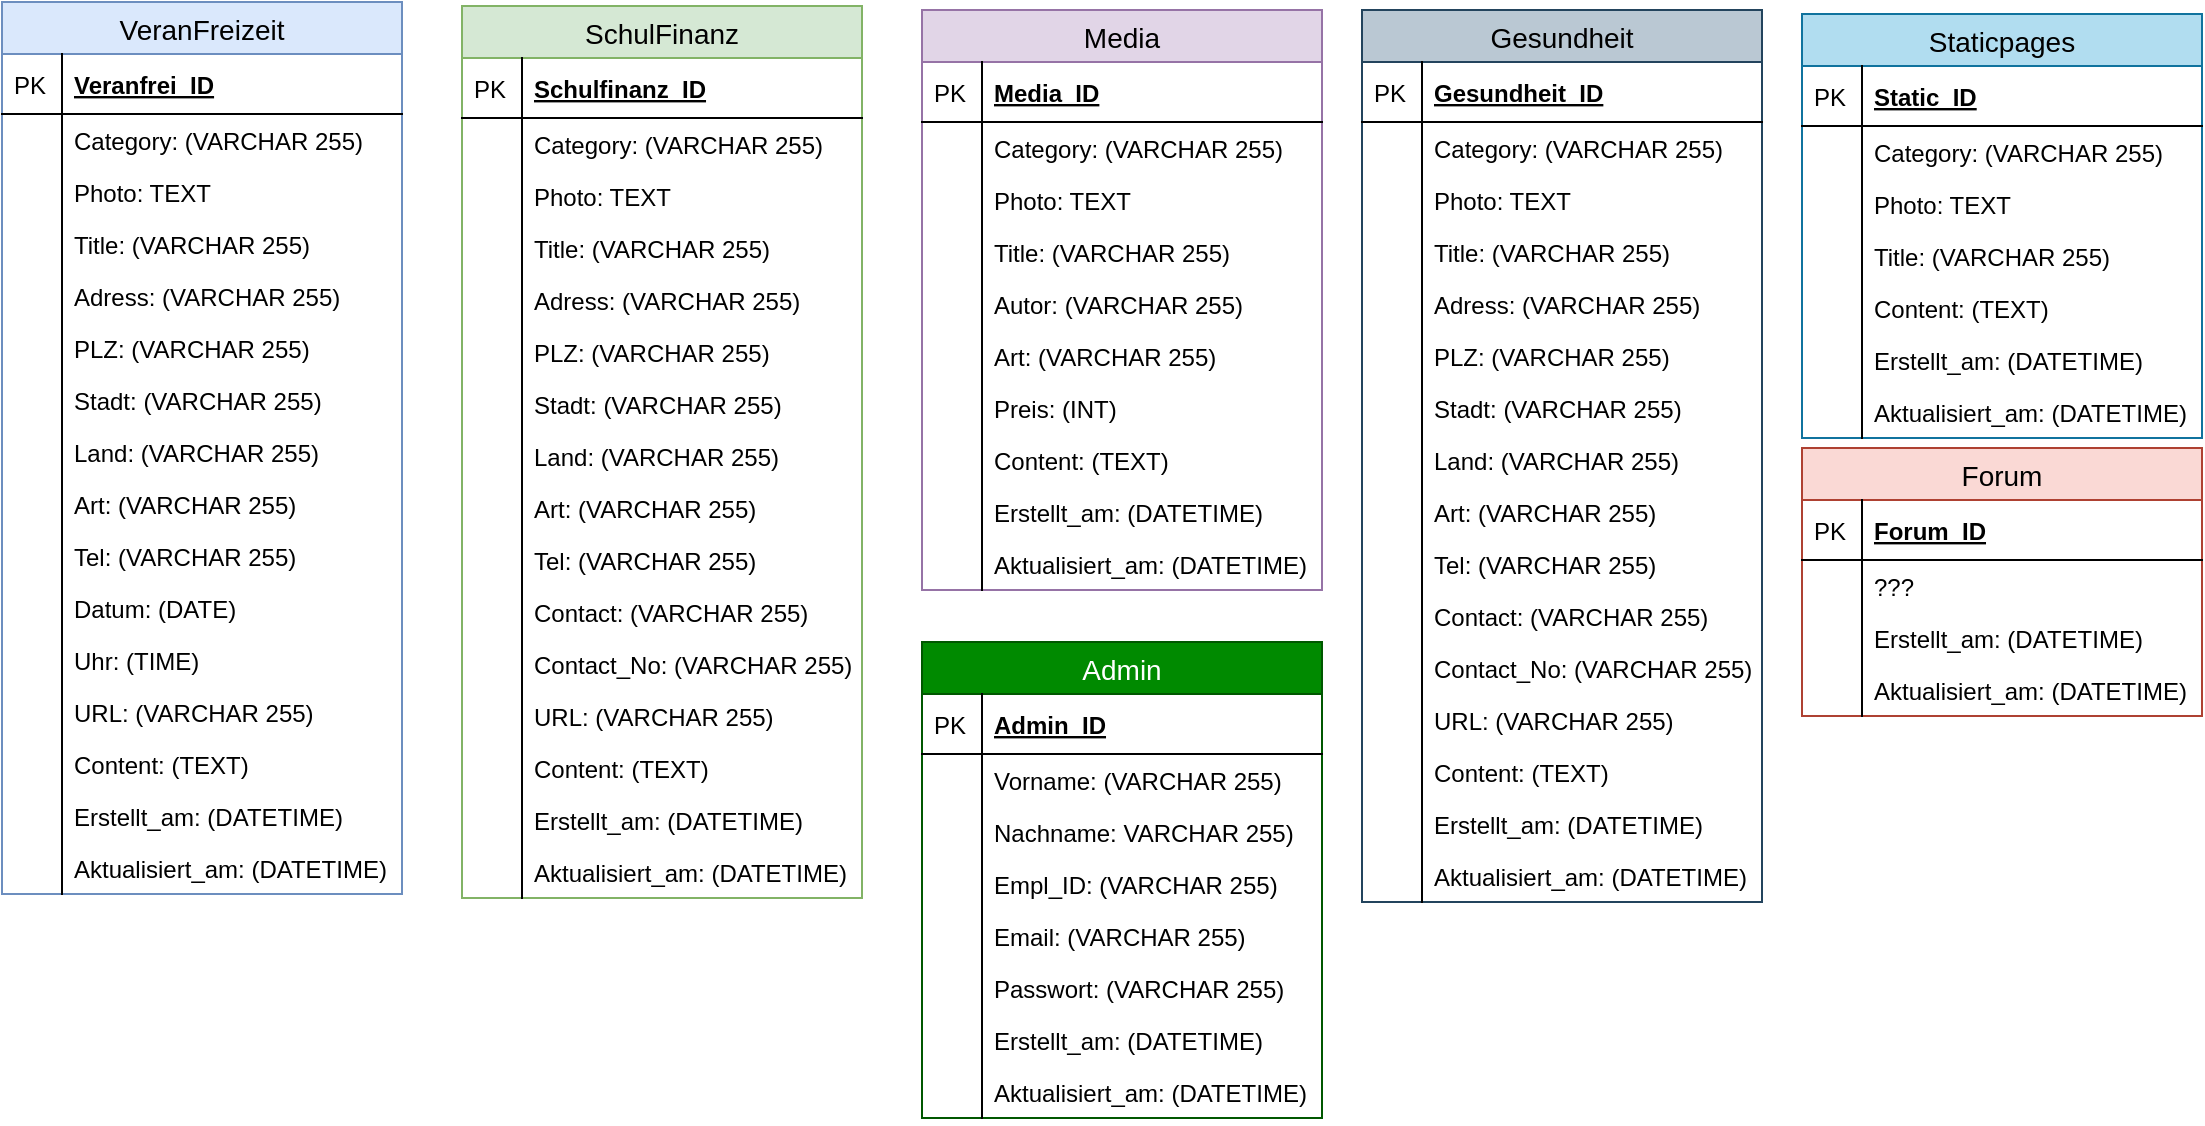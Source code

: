 <mxfile version="10.6.1" type="device"><diagram id="59j61GJcORNO8Inwiq8e" name="Page-1"><mxGraphModel dx="2246" dy="1882" grid="1" gridSize="10" guides="1" tooltips="1" connect="1" arrows="1" fold="1" page="1" pageScale="1" pageWidth="850" pageHeight="1100" math="0" shadow="0"><root><mxCell id="0"/><mxCell id="1" parent="0"/><mxCell id="KmTkvcjjxkZ05ARBBfU7-1" value="VeranFreizeit" style="swimlane;fontStyle=0;childLayout=stackLayout;horizontal=1;startSize=26;fillColor=#dae8fc;horizontalStack=0;resizeParent=1;resizeParentMax=0;resizeLast=0;collapsible=1;marginBottom=0;swimlaneFillColor=#ffffff;align=center;fontSize=14;strokeColor=#6c8ebf;" vertex="1" parent="1"><mxGeometry x="-440" y="-123" width="200" height="446" as="geometry"/></mxCell><mxCell id="KmTkvcjjxkZ05ARBBfU7-2" value="Veranfrei_ID" style="shape=partialRectangle;top=0;left=0;right=0;bottom=1;align=left;verticalAlign=middle;fillColor=none;spacingLeft=34;spacingRight=4;overflow=hidden;rotatable=0;points=[[0,0.5],[1,0.5]];portConstraint=eastwest;dropTarget=0;fontStyle=5;fontSize=12;" vertex="1" parent="KmTkvcjjxkZ05ARBBfU7-1"><mxGeometry y="26" width="200" height="30" as="geometry"/></mxCell><mxCell id="KmTkvcjjxkZ05ARBBfU7-3" value="PK" style="shape=partialRectangle;top=0;left=0;bottom=0;fillColor=none;align=left;verticalAlign=middle;spacingLeft=4;spacingRight=4;overflow=hidden;rotatable=0;points=[];portConstraint=eastwest;part=1;fontSize=12;" vertex="1" connectable="0" parent="KmTkvcjjxkZ05ARBBfU7-2"><mxGeometry width="30" height="30" as="geometry"/></mxCell><mxCell id="KmTkvcjjxkZ05ARBBfU7-4" value="Category: (VARCHAR 255)" style="shape=partialRectangle;top=0;left=0;right=0;bottom=0;align=left;verticalAlign=top;fillColor=none;spacingLeft=34;spacingRight=4;overflow=hidden;rotatable=0;points=[[0,0.5],[1,0.5]];portConstraint=eastwest;dropTarget=0;fontSize=12;" vertex="1" parent="KmTkvcjjxkZ05ARBBfU7-1"><mxGeometry y="56" width="200" height="26" as="geometry"/></mxCell><mxCell id="KmTkvcjjxkZ05ARBBfU7-5" value="" style="shape=partialRectangle;top=0;left=0;bottom=0;fillColor=none;align=left;verticalAlign=top;spacingLeft=4;spacingRight=4;overflow=hidden;rotatable=0;points=[];portConstraint=eastwest;part=1;fontSize=12;" vertex="1" connectable="0" parent="KmTkvcjjxkZ05ARBBfU7-4"><mxGeometry width="30" height="26" as="geometry"/></mxCell><mxCell id="KmTkvcjjxkZ05ARBBfU7-6" value="Photo: TEXT" style="shape=partialRectangle;top=0;left=0;right=0;bottom=0;align=left;verticalAlign=top;fillColor=none;spacingLeft=34;spacingRight=4;overflow=hidden;rotatable=0;points=[[0,0.5],[1,0.5]];portConstraint=eastwest;dropTarget=0;fontSize=12;" vertex="1" parent="KmTkvcjjxkZ05ARBBfU7-1"><mxGeometry y="82" width="200" height="26" as="geometry"/></mxCell><mxCell id="KmTkvcjjxkZ05ARBBfU7-7" value="" style="shape=partialRectangle;top=0;left=0;bottom=0;fillColor=none;align=left;verticalAlign=top;spacingLeft=4;spacingRight=4;overflow=hidden;rotatable=0;points=[];portConstraint=eastwest;part=1;fontSize=12;" vertex="1" connectable="0" parent="KmTkvcjjxkZ05ARBBfU7-6"><mxGeometry width="30" height="26" as="geometry"/></mxCell><mxCell id="KmTkvcjjxkZ05ARBBfU7-8" value="Title: (VARCHAR 255)" style="shape=partialRectangle;top=0;left=0;right=0;bottom=0;align=left;verticalAlign=top;fillColor=none;spacingLeft=34;spacingRight=4;overflow=hidden;rotatable=0;points=[[0,0.5],[1,0.5]];portConstraint=eastwest;dropTarget=0;fontSize=12;" vertex="1" parent="KmTkvcjjxkZ05ARBBfU7-1"><mxGeometry y="108" width="200" height="26" as="geometry"/></mxCell><mxCell id="KmTkvcjjxkZ05ARBBfU7-9" value="" style="shape=partialRectangle;top=0;left=0;bottom=0;fillColor=none;align=left;verticalAlign=top;spacingLeft=4;spacingRight=4;overflow=hidden;rotatable=0;points=[];portConstraint=eastwest;part=1;fontSize=12;" vertex="1" connectable="0" parent="KmTkvcjjxkZ05ARBBfU7-8"><mxGeometry width="30" height="26" as="geometry"/></mxCell><mxCell id="KmTkvcjjxkZ05ARBBfU7-12" value="Adress: (VARCHAR 255)" style="shape=partialRectangle;top=0;left=0;right=0;bottom=0;align=left;verticalAlign=top;fillColor=none;spacingLeft=34;spacingRight=4;overflow=hidden;rotatable=0;points=[[0,0.5],[1,0.5]];portConstraint=eastwest;dropTarget=0;fontSize=12;" vertex="1" parent="KmTkvcjjxkZ05ARBBfU7-1"><mxGeometry y="134" width="200" height="26" as="geometry"/></mxCell><mxCell id="KmTkvcjjxkZ05ARBBfU7-13" value="" style="shape=partialRectangle;top=0;left=0;bottom=0;fillColor=none;align=left;verticalAlign=top;spacingLeft=4;spacingRight=4;overflow=hidden;rotatable=0;points=[];portConstraint=eastwest;part=1;fontSize=12;" vertex="1" connectable="0" parent="KmTkvcjjxkZ05ARBBfU7-12"><mxGeometry width="30" height="26" as="geometry"/></mxCell><mxCell id="KmTkvcjjxkZ05ARBBfU7-16" value="PLZ: (VARCHAR 255)" style="shape=partialRectangle;top=0;left=0;right=0;bottom=0;align=left;verticalAlign=top;fillColor=none;spacingLeft=34;spacingRight=4;overflow=hidden;rotatable=0;points=[[0,0.5],[1,0.5]];portConstraint=eastwest;dropTarget=0;fontSize=12;" vertex="1" parent="KmTkvcjjxkZ05ARBBfU7-1"><mxGeometry y="160" width="200" height="26" as="geometry"/></mxCell><mxCell id="KmTkvcjjxkZ05ARBBfU7-17" value="" style="shape=partialRectangle;top=0;left=0;bottom=0;fillColor=none;align=left;verticalAlign=top;spacingLeft=4;spacingRight=4;overflow=hidden;rotatable=0;points=[];portConstraint=eastwest;part=1;fontSize=12;" vertex="1" connectable="0" parent="KmTkvcjjxkZ05ARBBfU7-16"><mxGeometry width="30" height="26" as="geometry"/></mxCell><mxCell id="KmTkvcjjxkZ05ARBBfU7-14" value="Stadt: (VARCHAR 255)" style="shape=partialRectangle;top=0;left=0;right=0;bottom=0;align=left;verticalAlign=top;fillColor=none;spacingLeft=34;spacingRight=4;overflow=hidden;rotatable=0;points=[[0,0.5],[1,0.5]];portConstraint=eastwest;dropTarget=0;fontSize=12;" vertex="1" parent="KmTkvcjjxkZ05ARBBfU7-1"><mxGeometry y="186" width="200" height="26" as="geometry"/></mxCell><mxCell id="KmTkvcjjxkZ05ARBBfU7-15" value="" style="shape=partialRectangle;top=0;left=0;bottom=0;fillColor=none;align=left;verticalAlign=top;spacingLeft=4;spacingRight=4;overflow=hidden;rotatable=0;points=[];portConstraint=eastwest;part=1;fontSize=12;" vertex="1" connectable="0" parent="KmTkvcjjxkZ05ARBBfU7-14"><mxGeometry width="30" height="26" as="geometry"/></mxCell><mxCell id="KmTkvcjjxkZ05ARBBfU7-18" value="Land: (VARCHAR 255)" style="shape=partialRectangle;top=0;left=0;right=0;bottom=0;align=left;verticalAlign=top;fillColor=none;spacingLeft=34;spacingRight=4;overflow=hidden;rotatable=0;points=[[0,0.5],[1,0.5]];portConstraint=eastwest;dropTarget=0;fontSize=12;" vertex="1" parent="KmTkvcjjxkZ05ARBBfU7-1"><mxGeometry y="212" width="200" height="26" as="geometry"/></mxCell><mxCell id="KmTkvcjjxkZ05ARBBfU7-19" value="" style="shape=partialRectangle;top=0;left=0;bottom=0;fillColor=none;align=left;verticalAlign=top;spacingLeft=4;spacingRight=4;overflow=hidden;rotatable=0;points=[];portConstraint=eastwest;part=1;fontSize=12;" vertex="1" connectable="0" parent="KmTkvcjjxkZ05ARBBfU7-18"><mxGeometry width="30" height="26" as="geometry"/></mxCell><mxCell id="KmTkvcjjxkZ05ARBBfU7-20" value="Art: (VARCHAR 255)" style="shape=partialRectangle;top=0;left=0;right=0;bottom=0;align=left;verticalAlign=top;fillColor=none;spacingLeft=34;spacingRight=4;overflow=hidden;rotatable=0;points=[[0,0.5],[1,0.5]];portConstraint=eastwest;dropTarget=0;fontSize=12;" vertex="1" parent="KmTkvcjjxkZ05ARBBfU7-1"><mxGeometry y="238" width="200" height="26" as="geometry"/></mxCell><mxCell id="KmTkvcjjxkZ05ARBBfU7-21" value="" style="shape=partialRectangle;top=0;left=0;bottom=0;fillColor=none;align=left;verticalAlign=top;spacingLeft=4;spacingRight=4;overflow=hidden;rotatable=0;points=[];portConstraint=eastwest;part=1;fontSize=12;" vertex="1" connectable="0" parent="KmTkvcjjxkZ05ARBBfU7-20"><mxGeometry width="30" height="26" as="geometry"/></mxCell><mxCell id="KmTkvcjjxkZ05ARBBfU7-22" value="Tel: (VARCHAR 255)" style="shape=partialRectangle;top=0;left=0;right=0;bottom=0;align=left;verticalAlign=top;fillColor=none;spacingLeft=34;spacingRight=4;overflow=hidden;rotatable=0;points=[[0,0.5],[1,0.5]];portConstraint=eastwest;dropTarget=0;fontSize=12;" vertex="1" parent="KmTkvcjjxkZ05ARBBfU7-1"><mxGeometry y="264" width="200" height="26" as="geometry"/></mxCell><mxCell id="KmTkvcjjxkZ05ARBBfU7-23" value="" style="shape=partialRectangle;top=0;left=0;bottom=0;fillColor=none;align=left;verticalAlign=top;spacingLeft=4;spacingRight=4;overflow=hidden;rotatable=0;points=[];portConstraint=eastwest;part=1;fontSize=12;" vertex="1" connectable="0" parent="KmTkvcjjxkZ05ARBBfU7-22"><mxGeometry width="30" height="26" as="geometry"/></mxCell><mxCell id="KmTkvcjjxkZ05ARBBfU7-24" value="Datum: (DATE)" style="shape=partialRectangle;top=0;left=0;right=0;bottom=0;align=left;verticalAlign=top;fillColor=none;spacingLeft=34;spacingRight=4;overflow=hidden;rotatable=0;points=[[0,0.5],[1,0.5]];portConstraint=eastwest;dropTarget=0;fontSize=12;" vertex="1" parent="KmTkvcjjxkZ05ARBBfU7-1"><mxGeometry y="290" width="200" height="26" as="geometry"/></mxCell><mxCell id="KmTkvcjjxkZ05ARBBfU7-25" value="" style="shape=partialRectangle;top=0;left=0;bottom=0;fillColor=none;align=left;verticalAlign=top;spacingLeft=4;spacingRight=4;overflow=hidden;rotatable=0;points=[];portConstraint=eastwest;part=1;fontSize=12;" vertex="1" connectable="0" parent="KmTkvcjjxkZ05ARBBfU7-24"><mxGeometry width="30" height="26" as="geometry"/></mxCell><mxCell id="KmTkvcjjxkZ05ARBBfU7-26" value="Uhr: (TIME)" style="shape=partialRectangle;top=0;left=0;right=0;bottom=0;align=left;verticalAlign=top;fillColor=none;spacingLeft=34;spacingRight=4;overflow=hidden;rotatable=0;points=[[0,0.5],[1,0.5]];portConstraint=eastwest;dropTarget=0;fontSize=12;" vertex="1" parent="KmTkvcjjxkZ05ARBBfU7-1"><mxGeometry y="316" width="200" height="26" as="geometry"/></mxCell><mxCell id="KmTkvcjjxkZ05ARBBfU7-27" value="" style="shape=partialRectangle;top=0;left=0;bottom=0;fillColor=none;align=left;verticalAlign=top;spacingLeft=4;spacingRight=4;overflow=hidden;rotatable=0;points=[];portConstraint=eastwest;part=1;fontSize=12;" vertex="1" connectable="0" parent="KmTkvcjjxkZ05ARBBfU7-26"><mxGeometry width="30" height="26" as="geometry"/></mxCell><mxCell id="KmTkvcjjxkZ05ARBBfU7-28" value="URL: (VARCHAR 255)" style="shape=partialRectangle;top=0;left=0;right=0;bottom=0;align=left;verticalAlign=top;fillColor=none;spacingLeft=34;spacingRight=4;overflow=hidden;rotatable=0;points=[[0,0.5],[1,0.5]];portConstraint=eastwest;dropTarget=0;fontSize=12;" vertex="1" parent="KmTkvcjjxkZ05ARBBfU7-1"><mxGeometry y="342" width="200" height="26" as="geometry"/></mxCell><mxCell id="KmTkvcjjxkZ05ARBBfU7-29" value="" style="shape=partialRectangle;top=0;left=0;bottom=0;fillColor=none;align=left;verticalAlign=top;spacingLeft=4;spacingRight=4;overflow=hidden;rotatable=0;points=[];portConstraint=eastwest;part=1;fontSize=12;" vertex="1" connectable="0" parent="KmTkvcjjxkZ05ARBBfU7-28"><mxGeometry width="30" height="26" as="geometry"/></mxCell><mxCell id="KmTkvcjjxkZ05ARBBfU7-30" value="Content: (TEXT)" style="shape=partialRectangle;top=0;left=0;right=0;bottom=0;align=left;verticalAlign=top;fillColor=none;spacingLeft=34;spacingRight=4;overflow=hidden;rotatable=0;points=[[0,0.5],[1,0.5]];portConstraint=eastwest;dropTarget=0;fontSize=12;" vertex="1" parent="KmTkvcjjxkZ05ARBBfU7-1"><mxGeometry y="368" width="200" height="26" as="geometry"/></mxCell><mxCell id="KmTkvcjjxkZ05ARBBfU7-31" value="" style="shape=partialRectangle;top=0;left=0;bottom=0;fillColor=none;align=left;verticalAlign=top;spacingLeft=4;spacingRight=4;overflow=hidden;rotatable=0;points=[];portConstraint=eastwest;part=1;fontSize=12;" vertex="1" connectable="0" parent="KmTkvcjjxkZ05ARBBfU7-30"><mxGeometry width="30" height="26" as="geometry"/></mxCell><mxCell id="KmTkvcjjxkZ05ARBBfU7-32" value="Erstellt_am: (DATETIME)" style="shape=partialRectangle;top=0;left=0;right=0;bottom=0;align=left;verticalAlign=top;fillColor=none;spacingLeft=34;spacingRight=4;overflow=hidden;rotatable=0;points=[[0,0.5],[1,0.5]];portConstraint=eastwest;dropTarget=0;fontSize=12;" vertex="1" parent="KmTkvcjjxkZ05ARBBfU7-1"><mxGeometry y="394" width="200" height="26" as="geometry"/></mxCell><mxCell id="KmTkvcjjxkZ05ARBBfU7-33" value="" style="shape=partialRectangle;top=0;left=0;bottom=0;fillColor=none;align=left;verticalAlign=top;spacingLeft=4;spacingRight=4;overflow=hidden;rotatable=0;points=[];portConstraint=eastwest;part=1;fontSize=12;" vertex="1" connectable="0" parent="KmTkvcjjxkZ05ARBBfU7-32"><mxGeometry width="30" height="26" as="geometry"/></mxCell><mxCell id="KmTkvcjjxkZ05ARBBfU7-34" value="Aktualisiert_am: (DATETIME)" style="shape=partialRectangle;top=0;left=0;right=0;bottom=0;align=left;verticalAlign=top;fillColor=none;spacingLeft=34;spacingRight=4;overflow=hidden;rotatable=0;points=[[0,0.5],[1,0.5]];portConstraint=eastwest;dropTarget=0;fontSize=12;" vertex="1" parent="KmTkvcjjxkZ05ARBBfU7-1"><mxGeometry y="420" width="200" height="26" as="geometry"/></mxCell><mxCell id="KmTkvcjjxkZ05ARBBfU7-35" value="" style="shape=partialRectangle;top=0;left=0;bottom=0;fillColor=none;align=left;verticalAlign=top;spacingLeft=4;spacingRight=4;overflow=hidden;rotatable=0;points=[];portConstraint=eastwest;part=1;fontSize=12;" vertex="1" connectable="0" parent="KmTkvcjjxkZ05ARBBfU7-34"><mxGeometry width="30" height="26" as="geometry"/></mxCell><mxCell id="KmTkvcjjxkZ05ARBBfU7-36" value="SchulFinanz" style="swimlane;fontStyle=0;childLayout=stackLayout;horizontal=1;startSize=26;fillColor=#d5e8d4;horizontalStack=0;resizeParent=1;resizeParentMax=0;resizeLast=0;collapsible=1;marginBottom=0;swimlaneFillColor=#ffffff;align=center;fontSize=14;strokeColor=#82b366;" vertex="1" parent="1"><mxGeometry x="-210" y="-121" width="200" height="446" as="geometry"/></mxCell><mxCell id="KmTkvcjjxkZ05ARBBfU7-37" value="Schulfinanz_ID" style="shape=partialRectangle;top=0;left=0;right=0;bottom=1;align=left;verticalAlign=middle;fillColor=none;spacingLeft=34;spacingRight=4;overflow=hidden;rotatable=0;points=[[0,0.5],[1,0.5]];portConstraint=eastwest;dropTarget=0;fontStyle=5;fontSize=12;" vertex="1" parent="KmTkvcjjxkZ05ARBBfU7-36"><mxGeometry y="26" width="200" height="30" as="geometry"/></mxCell><mxCell id="KmTkvcjjxkZ05ARBBfU7-38" value="PK" style="shape=partialRectangle;top=0;left=0;bottom=0;fillColor=none;align=left;verticalAlign=middle;spacingLeft=4;spacingRight=4;overflow=hidden;rotatable=0;points=[];portConstraint=eastwest;part=1;fontSize=12;" vertex="1" connectable="0" parent="KmTkvcjjxkZ05ARBBfU7-37"><mxGeometry width="30" height="30" as="geometry"/></mxCell><mxCell id="KmTkvcjjxkZ05ARBBfU7-39" value="Category: (VARCHAR 255)" style="shape=partialRectangle;top=0;left=0;right=0;bottom=0;align=left;verticalAlign=top;fillColor=none;spacingLeft=34;spacingRight=4;overflow=hidden;rotatable=0;points=[[0,0.5],[1,0.5]];portConstraint=eastwest;dropTarget=0;fontSize=12;" vertex="1" parent="KmTkvcjjxkZ05ARBBfU7-36"><mxGeometry y="56" width="200" height="26" as="geometry"/></mxCell><mxCell id="KmTkvcjjxkZ05ARBBfU7-40" value="" style="shape=partialRectangle;top=0;left=0;bottom=0;fillColor=none;align=left;verticalAlign=top;spacingLeft=4;spacingRight=4;overflow=hidden;rotatable=0;points=[];portConstraint=eastwest;part=1;fontSize=12;" vertex="1" connectable="0" parent="KmTkvcjjxkZ05ARBBfU7-39"><mxGeometry width="30" height="26" as="geometry"/></mxCell><mxCell id="KmTkvcjjxkZ05ARBBfU7-41" value="Photo: TEXT" style="shape=partialRectangle;top=0;left=0;right=0;bottom=0;align=left;verticalAlign=top;fillColor=none;spacingLeft=34;spacingRight=4;overflow=hidden;rotatable=0;points=[[0,0.5],[1,0.5]];portConstraint=eastwest;dropTarget=0;fontSize=12;" vertex="1" parent="KmTkvcjjxkZ05ARBBfU7-36"><mxGeometry y="82" width="200" height="26" as="geometry"/></mxCell><mxCell id="KmTkvcjjxkZ05ARBBfU7-42" value="" style="shape=partialRectangle;top=0;left=0;bottom=0;fillColor=none;align=left;verticalAlign=top;spacingLeft=4;spacingRight=4;overflow=hidden;rotatable=0;points=[];portConstraint=eastwest;part=1;fontSize=12;" vertex="1" connectable="0" parent="KmTkvcjjxkZ05ARBBfU7-41"><mxGeometry width="30" height="26" as="geometry"/></mxCell><mxCell id="KmTkvcjjxkZ05ARBBfU7-43" value="Title: (VARCHAR 255)" style="shape=partialRectangle;top=0;left=0;right=0;bottom=0;align=left;verticalAlign=top;fillColor=none;spacingLeft=34;spacingRight=4;overflow=hidden;rotatable=0;points=[[0,0.5],[1,0.5]];portConstraint=eastwest;dropTarget=0;fontSize=12;" vertex="1" parent="KmTkvcjjxkZ05ARBBfU7-36"><mxGeometry y="108" width="200" height="26" as="geometry"/></mxCell><mxCell id="KmTkvcjjxkZ05ARBBfU7-44" value="" style="shape=partialRectangle;top=0;left=0;bottom=0;fillColor=none;align=left;verticalAlign=top;spacingLeft=4;spacingRight=4;overflow=hidden;rotatable=0;points=[];portConstraint=eastwest;part=1;fontSize=12;" vertex="1" connectable="0" parent="KmTkvcjjxkZ05ARBBfU7-43"><mxGeometry width="30" height="26" as="geometry"/></mxCell><mxCell id="KmTkvcjjxkZ05ARBBfU7-45" value="Adress: (VARCHAR 255)" style="shape=partialRectangle;top=0;left=0;right=0;bottom=0;align=left;verticalAlign=top;fillColor=none;spacingLeft=34;spacingRight=4;overflow=hidden;rotatable=0;points=[[0,0.5],[1,0.5]];portConstraint=eastwest;dropTarget=0;fontSize=12;" vertex="1" parent="KmTkvcjjxkZ05ARBBfU7-36"><mxGeometry y="134" width="200" height="26" as="geometry"/></mxCell><mxCell id="KmTkvcjjxkZ05ARBBfU7-46" value="" style="shape=partialRectangle;top=0;left=0;bottom=0;fillColor=none;align=left;verticalAlign=top;spacingLeft=4;spacingRight=4;overflow=hidden;rotatable=0;points=[];portConstraint=eastwest;part=1;fontSize=12;" vertex="1" connectable="0" parent="KmTkvcjjxkZ05ARBBfU7-45"><mxGeometry width="30" height="26" as="geometry"/></mxCell><mxCell id="KmTkvcjjxkZ05ARBBfU7-47" value="PLZ: (VARCHAR 255)" style="shape=partialRectangle;top=0;left=0;right=0;bottom=0;align=left;verticalAlign=top;fillColor=none;spacingLeft=34;spacingRight=4;overflow=hidden;rotatable=0;points=[[0,0.5],[1,0.5]];portConstraint=eastwest;dropTarget=0;fontSize=12;" vertex="1" parent="KmTkvcjjxkZ05ARBBfU7-36"><mxGeometry y="160" width="200" height="26" as="geometry"/></mxCell><mxCell id="KmTkvcjjxkZ05ARBBfU7-48" value="" style="shape=partialRectangle;top=0;left=0;bottom=0;fillColor=none;align=left;verticalAlign=top;spacingLeft=4;spacingRight=4;overflow=hidden;rotatable=0;points=[];portConstraint=eastwest;part=1;fontSize=12;" vertex="1" connectable="0" parent="KmTkvcjjxkZ05ARBBfU7-47"><mxGeometry width="30" height="26" as="geometry"/></mxCell><mxCell id="KmTkvcjjxkZ05ARBBfU7-49" value="Stadt: (VARCHAR 255)" style="shape=partialRectangle;top=0;left=0;right=0;bottom=0;align=left;verticalAlign=top;fillColor=none;spacingLeft=34;spacingRight=4;overflow=hidden;rotatable=0;points=[[0,0.5],[1,0.5]];portConstraint=eastwest;dropTarget=0;fontSize=12;" vertex="1" parent="KmTkvcjjxkZ05ARBBfU7-36"><mxGeometry y="186" width="200" height="26" as="geometry"/></mxCell><mxCell id="KmTkvcjjxkZ05ARBBfU7-50" value="" style="shape=partialRectangle;top=0;left=0;bottom=0;fillColor=none;align=left;verticalAlign=top;spacingLeft=4;spacingRight=4;overflow=hidden;rotatable=0;points=[];portConstraint=eastwest;part=1;fontSize=12;" vertex="1" connectable="0" parent="KmTkvcjjxkZ05ARBBfU7-49"><mxGeometry width="30" height="26" as="geometry"/></mxCell><mxCell id="KmTkvcjjxkZ05ARBBfU7-51" value="Land: (VARCHAR 255)" style="shape=partialRectangle;top=0;left=0;right=0;bottom=0;align=left;verticalAlign=top;fillColor=none;spacingLeft=34;spacingRight=4;overflow=hidden;rotatable=0;points=[[0,0.5],[1,0.5]];portConstraint=eastwest;dropTarget=0;fontSize=12;" vertex="1" parent="KmTkvcjjxkZ05ARBBfU7-36"><mxGeometry y="212" width="200" height="26" as="geometry"/></mxCell><mxCell id="KmTkvcjjxkZ05ARBBfU7-52" value="" style="shape=partialRectangle;top=0;left=0;bottom=0;fillColor=none;align=left;verticalAlign=top;spacingLeft=4;spacingRight=4;overflow=hidden;rotatable=0;points=[];portConstraint=eastwest;part=1;fontSize=12;" vertex="1" connectable="0" parent="KmTkvcjjxkZ05ARBBfU7-51"><mxGeometry width="30" height="26" as="geometry"/></mxCell><mxCell id="KmTkvcjjxkZ05ARBBfU7-53" value="Art: (VARCHAR 255)" style="shape=partialRectangle;top=0;left=0;right=0;bottom=0;align=left;verticalAlign=top;fillColor=none;spacingLeft=34;spacingRight=4;overflow=hidden;rotatable=0;points=[[0,0.5],[1,0.5]];portConstraint=eastwest;dropTarget=0;fontSize=12;" vertex="1" parent="KmTkvcjjxkZ05ARBBfU7-36"><mxGeometry y="238" width="200" height="26" as="geometry"/></mxCell><mxCell id="KmTkvcjjxkZ05ARBBfU7-54" value="" style="shape=partialRectangle;top=0;left=0;bottom=0;fillColor=none;align=left;verticalAlign=top;spacingLeft=4;spacingRight=4;overflow=hidden;rotatable=0;points=[];portConstraint=eastwest;part=1;fontSize=12;" vertex="1" connectable="0" parent="KmTkvcjjxkZ05ARBBfU7-53"><mxGeometry width="30" height="26" as="geometry"/></mxCell><mxCell id="KmTkvcjjxkZ05ARBBfU7-55" value="Tel: (VARCHAR 255)" style="shape=partialRectangle;top=0;left=0;right=0;bottom=0;align=left;verticalAlign=top;fillColor=none;spacingLeft=34;spacingRight=4;overflow=hidden;rotatable=0;points=[[0,0.5],[1,0.5]];portConstraint=eastwest;dropTarget=0;fontSize=12;" vertex="1" parent="KmTkvcjjxkZ05ARBBfU7-36"><mxGeometry y="264" width="200" height="26" as="geometry"/></mxCell><mxCell id="KmTkvcjjxkZ05ARBBfU7-56" value="" style="shape=partialRectangle;top=0;left=0;bottom=0;fillColor=none;align=left;verticalAlign=top;spacingLeft=4;spacingRight=4;overflow=hidden;rotatable=0;points=[];portConstraint=eastwest;part=1;fontSize=12;" vertex="1" connectable="0" parent="KmTkvcjjxkZ05ARBBfU7-55"><mxGeometry width="30" height="26" as="geometry"/></mxCell><mxCell id="KmTkvcjjxkZ05ARBBfU7-57" value="Contact: (VARCHAR 255)" style="shape=partialRectangle;top=0;left=0;right=0;bottom=0;align=left;verticalAlign=top;fillColor=none;spacingLeft=34;spacingRight=4;overflow=hidden;rotatable=0;points=[[0,0.5],[1,0.5]];portConstraint=eastwest;dropTarget=0;fontSize=12;" vertex="1" parent="KmTkvcjjxkZ05ARBBfU7-36"><mxGeometry y="290" width="200" height="26" as="geometry"/></mxCell><mxCell id="KmTkvcjjxkZ05ARBBfU7-58" value="" style="shape=partialRectangle;top=0;left=0;bottom=0;fillColor=none;align=left;verticalAlign=top;spacingLeft=4;spacingRight=4;overflow=hidden;rotatable=0;points=[];portConstraint=eastwest;part=1;fontSize=12;" vertex="1" connectable="0" parent="KmTkvcjjxkZ05ARBBfU7-57"><mxGeometry width="30" height="26" as="geometry"/></mxCell><mxCell id="KmTkvcjjxkZ05ARBBfU7-59" value="Contact_No: (VARCHAR 255)" style="shape=partialRectangle;top=0;left=0;right=0;bottom=0;align=left;verticalAlign=top;fillColor=none;spacingLeft=34;spacingRight=4;overflow=hidden;rotatable=0;points=[[0,0.5],[1,0.5]];portConstraint=eastwest;dropTarget=0;fontSize=12;" vertex="1" parent="KmTkvcjjxkZ05ARBBfU7-36"><mxGeometry y="316" width="200" height="26" as="geometry"/></mxCell><mxCell id="KmTkvcjjxkZ05ARBBfU7-60" value="" style="shape=partialRectangle;top=0;left=0;bottom=0;fillColor=none;align=left;verticalAlign=top;spacingLeft=4;spacingRight=4;overflow=hidden;rotatable=0;points=[];portConstraint=eastwest;part=1;fontSize=12;" vertex="1" connectable="0" parent="KmTkvcjjxkZ05ARBBfU7-59"><mxGeometry width="30" height="26" as="geometry"/></mxCell><mxCell id="KmTkvcjjxkZ05ARBBfU7-61" value="URL: (VARCHAR 255)" style="shape=partialRectangle;top=0;left=0;right=0;bottom=0;align=left;verticalAlign=top;fillColor=none;spacingLeft=34;spacingRight=4;overflow=hidden;rotatable=0;points=[[0,0.5],[1,0.5]];portConstraint=eastwest;dropTarget=0;fontSize=12;" vertex="1" parent="KmTkvcjjxkZ05ARBBfU7-36"><mxGeometry y="342" width="200" height="26" as="geometry"/></mxCell><mxCell id="KmTkvcjjxkZ05ARBBfU7-62" value="" style="shape=partialRectangle;top=0;left=0;bottom=0;fillColor=none;align=left;verticalAlign=top;spacingLeft=4;spacingRight=4;overflow=hidden;rotatable=0;points=[];portConstraint=eastwest;part=1;fontSize=12;" vertex="1" connectable="0" parent="KmTkvcjjxkZ05ARBBfU7-61"><mxGeometry width="30" height="26" as="geometry"/></mxCell><mxCell id="KmTkvcjjxkZ05ARBBfU7-63" value="Content: (TEXT)" style="shape=partialRectangle;top=0;left=0;right=0;bottom=0;align=left;verticalAlign=top;fillColor=none;spacingLeft=34;spacingRight=4;overflow=hidden;rotatable=0;points=[[0,0.5],[1,0.5]];portConstraint=eastwest;dropTarget=0;fontSize=12;" vertex="1" parent="KmTkvcjjxkZ05ARBBfU7-36"><mxGeometry y="368" width="200" height="26" as="geometry"/></mxCell><mxCell id="KmTkvcjjxkZ05ARBBfU7-64" value="" style="shape=partialRectangle;top=0;left=0;bottom=0;fillColor=none;align=left;verticalAlign=top;spacingLeft=4;spacingRight=4;overflow=hidden;rotatable=0;points=[];portConstraint=eastwest;part=1;fontSize=12;" vertex="1" connectable="0" parent="KmTkvcjjxkZ05ARBBfU7-63"><mxGeometry width="30" height="26" as="geometry"/></mxCell><mxCell id="KmTkvcjjxkZ05ARBBfU7-65" value="Erstellt_am: (DATETIME)" style="shape=partialRectangle;top=0;left=0;right=0;bottom=0;align=left;verticalAlign=top;fillColor=none;spacingLeft=34;spacingRight=4;overflow=hidden;rotatable=0;points=[[0,0.5],[1,0.5]];portConstraint=eastwest;dropTarget=0;fontSize=12;" vertex="1" parent="KmTkvcjjxkZ05ARBBfU7-36"><mxGeometry y="394" width="200" height="26" as="geometry"/></mxCell><mxCell id="KmTkvcjjxkZ05ARBBfU7-66" value="" style="shape=partialRectangle;top=0;left=0;bottom=0;fillColor=none;align=left;verticalAlign=top;spacingLeft=4;spacingRight=4;overflow=hidden;rotatable=0;points=[];portConstraint=eastwest;part=1;fontSize=12;" vertex="1" connectable="0" parent="KmTkvcjjxkZ05ARBBfU7-65"><mxGeometry width="30" height="26" as="geometry"/></mxCell><mxCell id="KmTkvcjjxkZ05ARBBfU7-67" value="Aktualisiert_am: (DATETIME)" style="shape=partialRectangle;top=0;left=0;right=0;bottom=0;align=left;verticalAlign=top;fillColor=none;spacingLeft=34;spacingRight=4;overflow=hidden;rotatable=0;points=[[0,0.5],[1,0.5]];portConstraint=eastwest;dropTarget=0;fontSize=12;" vertex="1" parent="KmTkvcjjxkZ05ARBBfU7-36"><mxGeometry y="420" width="200" height="26" as="geometry"/></mxCell><mxCell id="KmTkvcjjxkZ05ARBBfU7-68" value="" style="shape=partialRectangle;top=0;left=0;bottom=0;fillColor=none;align=left;verticalAlign=top;spacingLeft=4;spacingRight=4;overflow=hidden;rotatable=0;points=[];portConstraint=eastwest;part=1;fontSize=12;" vertex="1" connectable="0" parent="KmTkvcjjxkZ05ARBBfU7-67"><mxGeometry width="30" height="26" as="geometry"/></mxCell><mxCell id="KmTkvcjjxkZ05ARBBfU7-69" value="Media" style="swimlane;fontStyle=0;childLayout=stackLayout;horizontal=1;startSize=26;fillColor=#e1d5e7;horizontalStack=0;resizeParent=1;resizeParentMax=0;resizeLast=0;collapsible=1;marginBottom=0;swimlaneFillColor=#ffffff;align=center;fontSize=14;strokeColor=#9673a6;" vertex="1" parent="1"><mxGeometry x="20" y="-119" width="200" height="290" as="geometry"/></mxCell><mxCell id="KmTkvcjjxkZ05ARBBfU7-70" value="Media_ID" style="shape=partialRectangle;top=0;left=0;right=0;bottom=1;align=left;verticalAlign=middle;fillColor=none;spacingLeft=34;spacingRight=4;overflow=hidden;rotatable=0;points=[[0,0.5],[1,0.5]];portConstraint=eastwest;dropTarget=0;fontStyle=5;fontSize=12;" vertex="1" parent="KmTkvcjjxkZ05ARBBfU7-69"><mxGeometry y="26" width="200" height="30" as="geometry"/></mxCell><mxCell id="KmTkvcjjxkZ05ARBBfU7-71" value="PK" style="shape=partialRectangle;top=0;left=0;bottom=0;fillColor=none;align=left;verticalAlign=middle;spacingLeft=4;spacingRight=4;overflow=hidden;rotatable=0;points=[];portConstraint=eastwest;part=1;fontSize=12;" vertex="1" connectable="0" parent="KmTkvcjjxkZ05ARBBfU7-70"><mxGeometry width="30" height="30" as="geometry"/></mxCell><mxCell id="KmTkvcjjxkZ05ARBBfU7-72" value="Category: (VARCHAR 255)" style="shape=partialRectangle;top=0;left=0;right=0;bottom=0;align=left;verticalAlign=top;fillColor=none;spacingLeft=34;spacingRight=4;overflow=hidden;rotatable=0;points=[[0,0.5],[1,0.5]];portConstraint=eastwest;dropTarget=0;fontSize=12;" vertex="1" parent="KmTkvcjjxkZ05ARBBfU7-69"><mxGeometry y="56" width="200" height="26" as="geometry"/></mxCell><mxCell id="KmTkvcjjxkZ05ARBBfU7-73" value="" style="shape=partialRectangle;top=0;left=0;bottom=0;fillColor=none;align=left;verticalAlign=top;spacingLeft=4;spacingRight=4;overflow=hidden;rotatable=0;points=[];portConstraint=eastwest;part=1;fontSize=12;" vertex="1" connectable="0" parent="KmTkvcjjxkZ05ARBBfU7-72"><mxGeometry width="30" height="26" as="geometry"/></mxCell><mxCell id="KmTkvcjjxkZ05ARBBfU7-74" value="Photo: TEXT" style="shape=partialRectangle;top=0;left=0;right=0;bottom=0;align=left;verticalAlign=top;fillColor=none;spacingLeft=34;spacingRight=4;overflow=hidden;rotatable=0;points=[[0,0.5],[1,0.5]];portConstraint=eastwest;dropTarget=0;fontSize=12;" vertex="1" parent="KmTkvcjjxkZ05ARBBfU7-69"><mxGeometry y="82" width="200" height="26" as="geometry"/></mxCell><mxCell id="KmTkvcjjxkZ05ARBBfU7-75" value="" style="shape=partialRectangle;top=0;left=0;bottom=0;fillColor=none;align=left;verticalAlign=top;spacingLeft=4;spacingRight=4;overflow=hidden;rotatable=0;points=[];portConstraint=eastwest;part=1;fontSize=12;" vertex="1" connectable="0" parent="KmTkvcjjxkZ05ARBBfU7-74"><mxGeometry width="30" height="26" as="geometry"/></mxCell><mxCell id="KmTkvcjjxkZ05ARBBfU7-76" value="Title: (VARCHAR 255)" style="shape=partialRectangle;top=0;left=0;right=0;bottom=0;align=left;verticalAlign=top;fillColor=none;spacingLeft=34;spacingRight=4;overflow=hidden;rotatable=0;points=[[0,0.5],[1,0.5]];portConstraint=eastwest;dropTarget=0;fontSize=12;" vertex="1" parent="KmTkvcjjxkZ05ARBBfU7-69"><mxGeometry y="108" width="200" height="26" as="geometry"/></mxCell><mxCell id="KmTkvcjjxkZ05ARBBfU7-77" value="" style="shape=partialRectangle;top=0;left=0;bottom=0;fillColor=none;align=left;verticalAlign=top;spacingLeft=4;spacingRight=4;overflow=hidden;rotatable=0;points=[];portConstraint=eastwest;part=1;fontSize=12;" vertex="1" connectable="0" parent="KmTkvcjjxkZ05ARBBfU7-76"><mxGeometry width="30" height="26" as="geometry"/></mxCell><mxCell id="KmTkvcjjxkZ05ARBBfU7-78" value="Autor: (VARCHAR 255)" style="shape=partialRectangle;top=0;left=0;right=0;bottom=0;align=left;verticalAlign=top;fillColor=none;spacingLeft=34;spacingRight=4;overflow=hidden;rotatable=0;points=[[0,0.5],[1,0.5]];portConstraint=eastwest;dropTarget=0;fontSize=12;" vertex="1" parent="KmTkvcjjxkZ05ARBBfU7-69"><mxGeometry y="134" width="200" height="26" as="geometry"/></mxCell><mxCell id="KmTkvcjjxkZ05ARBBfU7-79" value="" style="shape=partialRectangle;top=0;left=0;bottom=0;fillColor=none;align=left;verticalAlign=top;spacingLeft=4;spacingRight=4;overflow=hidden;rotatable=0;points=[];portConstraint=eastwest;part=1;fontSize=12;" vertex="1" connectable="0" parent="KmTkvcjjxkZ05ARBBfU7-78"><mxGeometry width="30" height="26" as="geometry"/></mxCell><mxCell id="KmTkvcjjxkZ05ARBBfU7-86" value="Art: (VARCHAR 255)" style="shape=partialRectangle;top=0;left=0;right=0;bottom=0;align=left;verticalAlign=top;fillColor=none;spacingLeft=34;spacingRight=4;overflow=hidden;rotatable=0;points=[[0,0.5],[1,0.5]];portConstraint=eastwest;dropTarget=0;fontSize=12;" vertex="1" parent="KmTkvcjjxkZ05ARBBfU7-69"><mxGeometry y="160" width="200" height="26" as="geometry"/></mxCell><mxCell id="KmTkvcjjxkZ05ARBBfU7-87" value="" style="shape=partialRectangle;top=0;left=0;bottom=0;fillColor=none;align=left;verticalAlign=top;spacingLeft=4;spacingRight=4;overflow=hidden;rotatable=0;points=[];portConstraint=eastwest;part=1;fontSize=12;" vertex="1" connectable="0" parent="KmTkvcjjxkZ05ARBBfU7-86"><mxGeometry width="30" height="26" as="geometry"/></mxCell><mxCell id="KmTkvcjjxkZ05ARBBfU7-94" value="Preis: (INT)" style="shape=partialRectangle;top=0;left=0;right=0;bottom=0;align=left;verticalAlign=top;fillColor=none;spacingLeft=34;spacingRight=4;overflow=hidden;rotatable=0;points=[[0,0.5],[1,0.5]];portConstraint=eastwest;dropTarget=0;fontSize=12;" vertex="1" parent="KmTkvcjjxkZ05ARBBfU7-69"><mxGeometry y="186" width="200" height="26" as="geometry"/></mxCell><mxCell id="KmTkvcjjxkZ05ARBBfU7-95" value="" style="shape=partialRectangle;top=0;left=0;bottom=0;fillColor=none;align=left;verticalAlign=top;spacingLeft=4;spacingRight=4;overflow=hidden;rotatable=0;points=[];portConstraint=eastwest;part=1;fontSize=12;" vertex="1" connectable="0" parent="KmTkvcjjxkZ05ARBBfU7-94"><mxGeometry width="30" height="26" as="geometry"/></mxCell><mxCell id="KmTkvcjjxkZ05ARBBfU7-96" value="Content: (TEXT)" style="shape=partialRectangle;top=0;left=0;right=0;bottom=0;align=left;verticalAlign=top;fillColor=none;spacingLeft=34;spacingRight=4;overflow=hidden;rotatable=0;points=[[0,0.5],[1,0.5]];portConstraint=eastwest;dropTarget=0;fontSize=12;" vertex="1" parent="KmTkvcjjxkZ05ARBBfU7-69"><mxGeometry y="212" width="200" height="26" as="geometry"/></mxCell><mxCell id="KmTkvcjjxkZ05ARBBfU7-97" value="" style="shape=partialRectangle;top=0;left=0;bottom=0;fillColor=none;align=left;verticalAlign=top;spacingLeft=4;spacingRight=4;overflow=hidden;rotatable=0;points=[];portConstraint=eastwest;part=1;fontSize=12;" vertex="1" connectable="0" parent="KmTkvcjjxkZ05ARBBfU7-96"><mxGeometry width="30" height="26" as="geometry"/></mxCell><mxCell id="KmTkvcjjxkZ05ARBBfU7-98" value="Erstellt_am: (DATETIME)" style="shape=partialRectangle;top=0;left=0;right=0;bottom=0;align=left;verticalAlign=top;fillColor=none;spacingLeft=34;spacingRight=4;overflow=hidden;rotatable=0;points=[[0,0.5],[1,0.5]];portConstraint=eastwest;dropTarget=0;fontSize=12;" vertex="1" parent="KmTkvcjjxkZ05ARBBfU7-69"><mxGeometry y="238" width="200" height="26" as="geometry"/></mxCell><mxCell id="KmTkvcjjxkZ05ARBBfU7-99" value="" style="shape=partialRectangle;top=0;left=0;bottom=0;fillColor=none;align=left;verticalAlign=top;spacingLeft=4;spacingRight=4;overflow=hidden;rotatable=0;points=[];portConstraint=eastwest;part=1;fontSize=12;" vertex="1" connectable="0" parent="KmTkvcjjxkZ05ARBBfU7-98"><mxGeometry width="30" height="26" as="geometry"/></mxCell><mxCell id="KmTkvcjjxkZ05ARBBfU7-100" value="Aktualisiert_am: (DATETIME)" style="shape=partialRectangle;top=0;left=0;right=0;bottom=0;align=left;verticalAlign=top;fillColor=none;spacingLeft=34;spacingRight=4;overflow=hidden;rotatable=0;points=[[0,0.5],[1,0.5]];portConstraint=eastwest;dropTarget=0;fontSize=12;" vertex="1" parent="KmTkvcjjxkZ05ARBBfU7-69"><mxGeometry y="264" width="200" height="26" as="geometry"/></mxCell><mxCell id="KmTkvcjjxkZ05ARBBfU7-101" value="" style="shape=partialRectangle;top=0;left=0;bottom=0;fillColor=none;align=left;verticalAlign=top;spacingLeft=4;spacingRight=4;overflow=hidden;rotatable=0;points=[];portConstraint=eastwest;part=1;fontSize=12;" vertex="1" connectable="0" parent="KmTkvcjjxkZ05ARBBfU7-100"><mxGeometry width="30" height="26" as="geometry"/></mxCell><mxCell id="KmTkvcjjxkZ05ARBBfU7-102" value="Gesundheit" style="swimlane;fontStyle=0;childLayout=stackLayout;horizontal=1;startSize=26;fillColor=#bac8d3;horizontalStack=0;resizeParent=1;resizeParentMax=0;resizeLast=0;collapsible=1;marginBottom=0;swimlaneFillColor=#ffffff;align=center;fontSize=14;strokeColor=#23445d;" vertex="1" parent="1"><mxGeometry x="240" y="-119" width="200" height="446" as="geometry"/></mxCell><mxCell id="KmTkvcjjxkZ05ARBBfU7-103" value="Gesundheit_ID" style="shape=partialRectangle;top=0;left=0;right=0;bottom=1;align=left;verticalAlign=middle;fillColor=none;spacingLeft=34;spacingRight=4;overflow=hidden;rotatable=0;points=[[0,0.5],[1,0.5]];portConstraint=eastwest;dropTarget=0;fontStyle=5;fontSize=12;" vertex="1" parent="KmTkvcjjxkZ05ARBBfU7-102"><mxGeometry y="26" width="200" height="30" as="geometry"/></mxCell><mxCell id="KmTkvcjjxkZ05ARBBfU7-104" value="PK" style="shape=partialRectangle;top=0;left=0;bottom=0;fillColor=none;align=left;verticalAlign=middle;spacingLeft=4;spacingRight=4;overflow=hidden;rotatable=0;points=[];portConstraint=eastwest;part=1;fontSize=12;" vertex="1" connectable="0" parent="KmTkvcjjxkZ05ARBBfU7-103"><mxGeometry width="30" height="30" as="geometry"/></mxCell><mxCell id="KmTkvcjjxkZ05ARBBfU7-105" value="Category: (VARCHAR 255)" style="shape=partialRectangle;top=0;left=0;right=0;bottom=0;align=left;verticalAlign=top;fillColor=none;spacingLeft=34;spacingRight=4;overflow=hidden;rotatable=0;points=[[0,0.5],[1,0.5]];portConstraint=eastwest;dropTarget=0;fontSize=12;" vertex="1" parent="KmTkvcjjxkZ05ARBBfU7-102"><mxGeometry y="56" width="200" height="26" as="geometry"/></mxCell><mxCell id="KmTkvcjjxkZ05ARBBfU7-106" value="" style="shape=partialRectangle;top=0;left=0;bottom=0;fillColor=none;align=left;verticalAlign=top;spacingLeft=4;spacingRight=4;overflow=hidden;rotatable=0;points=[];portConstraint=eastwest;part=1;fontSize=12;" vertex="1" connectable="0" parent="KmTkvcjjxkZ05ARBBfU7-105"><mxGeometry width="30" height="26" as="geometry"/></mxCell><mxCell id="KmTkvcjjxkZ05ARBBfU7-107" value="Photo: TEXT" style="shape=partialRectangle;top=0;left=0;right=0;bottom=0;align=left;verticalAlign=top;fillColor=none;spacingLeft=34;spacingRight=4;overflow=hidden;rotatable=0;points=[[0,0.5],[1,0.5]];portConstraint=eastwest;dropTarget=0;fontSize=12;" vertex="1" parent="KmTkvcjjxkZ05ARBBfU7-102"><mxGeometry y="82" width="200" height="26" as="geometry"/></mxCell><mxCell id="KmTkvcjjxkZ05ARBBfU7-108" value="" style="shape=partialRectangle;top=0;left=0;bottom=0;fillColor=none;align=left;verticalAlign=top;spacingLeft=4;spacingRight=4;overflow=hidden;rotatable=0;points=[];portConstraint=eastwest;part=1;fontSize=12;" vertex="1" connectable="0" parent="KmTkvcjjxkZ05ARBBfU7-107"><mxGeometry width="30" height="26" as="geometry"/></mxCell><mxCell id="KmTkvcjjxkZ05ARBBfU7-109" value="Title: (VARCHAR 255)" style="shape=partialRectangle;top=0;left=0;right=0;bottom=0;align=left;verticalAlign=top;fillColor=none;spacingLeft=34;spacingRight=4;overflow=hidden;rotatable=0;points=[[0,0.5],[1,0.5]];portConstraint=eastwest;dropTarget=0;fontSize=12;" vertex="1" parent="KmTkvcjjxkZ05ARBBfU7-102"><mxGeometry y="108" width="200" height="26" as="geometry"/></mxCell><mxCell id="KmTkvcjjxkZ05ARBBfU7-110" value="" style="shape=partialRectangle;top=0;left=0;bottom=0;fillColor=none;align=left;verticalAlign=top;spacingLeft=4;spacingRight=4;overflow=hidden;rotatable=0;points=[];portConstraint=eastwest;part=1;fontSize=12;" vertex="1" connectable="0" parent="KmTkvcjjxkZ05ARBBfU7-109"><mxGeometry width="30" height="26" as="geometry"/></mxCell><mxCell id="KmTkvcjjxkZ05ARBBfU7-111" value="Adress: (VARCHAR 255)" style="shape=partialRectangle;top=0;left=0;right=0;bottom=0;align=left;verticalAlign=top;fillColor=none;spacingLeft=34;spacingRight=4;overflow=hidden;rotatable=0;points=[[0,0.5],[1,0.5]];portConstraint=eastwest;dropTarget=0;fontSize=12;" vertex="1" parent="KmTkvcjjxkZ05ARBBfU7-102"><mxGeometry y="134" width="200" height="26" as="geometry"/></mxCell><mxCell id="KmTkvcjjxkZ05ARBBfU7-112" value="" style="shape=partialRectangle;top=0;left=0;bottom=0;fillColor=none;align=left;verticalAlign=top;spacingLeft=4;spacingRight=4;overflow=hidden;rotatable=0;points=[];portConstraint=eastwest;part=1;fontSize=12;" vertex="1" connectable="0" parent="KmTkvcjjxkZ05ARBBfU7-111"><mxGeometry width="30" height="26" as="geometry"/></mxCell><mxCell id="KmTkvcjjxkZ05ARBBfU7-113" value="PLZ: (VARCHAR 255)" style="shape=partialRectangle;top=0;left=0;right=0;bottom=0;align=left;verticalAlign=top;fillColor=none;spacingLeft=34;spacingRight=4;overflow=hidden;rotatable=0;points=[[0,0.5],[1,0.5]];portConstraint=eastwest;dropTarget=0;fontSize=12;" vertex="1" parent="KmTkvcjjxkZ05ARBBfU7-102"><mxGeometry y="160" width="200" height="26" as="geometry"/></mxCell><mxCell id="KmTkvcjjxkZ05ARBBfU7-114" value="" style="shape=partialRectangle;top=0;left=0;bottom=0;fillColor=none;align=left;verticalAlign=top;spacingLeft=4;spacingRight=4;overflow=hidden;rotatable=0;points=[];portConstraint=eastwest;part=1;fontSize=12;" vertex="1" connectable="0" parent="KmTkvcjjxkZ05ARBBfU7-113"><mxGeometry width="30" height="26" as="geometry"/></mxCell><mxCell id="KmTkvcjjxkZ05ARBBfU7-115" value="Stadt: (VARCHAR 255)" style="shape=partialRectangle;top=0;left=0;right=0;bottom=0;align=left;verticalAlign=top;fillColor=none;spacingLeft=34;spacingRight=4;overflow=hidden;rotatable=0;points=[[0,0.5],[1,0.5]];portConstraint=eastwest;dropTarget=0;fontSize=12;" vertex="1" parent="KmTkvcjjxkZ05ARBBfU7-102"><mxGeometry y="186" width="200" height="26" as="geometry"/></mxCell><mxCell id="KmTkvcjjxkZ05ARBBfU7-116" value="" style="shape=partialRectangle;top=0;left=0;bottom=0;fillColor=none;align=left;verticalAlign=top;spacingLeft=4;spacingRight=4;overflow=hidden;rotatable=0;points=[];portConstraint=eastwest;part=1;fontSize=12;" vertex="1" connectable="0" parent="KmTkvcjjxkZ05ARBBfU7-115"><mxGeometry width="30" height="26" as="geometry"/></mxCell><mxCell id="KmTkvcjjxkZ05ARBBfU7-117" value="Land: (VARCHAR 255)" style="shape=partialRectangle;top=0;left=0;right=0;bottom=0;align=left;verticalAlign=top;fillColor=none;spacingLeft=34;spacingRight=4;overflow=hidden;rotatable=0;points=[[0,0.5],[1,0.5]];portConstraint=eastwest;dropTarget=0;fontSize=12;" vertex="1" parent="KmTkvcjjxkZ05ARBBfU7-102"><mxGeometry y="212" width="200" height="26" as="geometry"/></mxCell><mxCell id="KmTkvcjjxkZ05ARBBfU7-118" value="" style="shape=partialRectangle;top=0;left=0;bottom=0;fillColor=none;align=left;verticalAlign=top;spacingLeft=4;spacingRight=4;overflow=hidden;rotatable=0;points=[];portConstraint=eastwest;part=1;fontSize=12;" vertex="1" connectable="0" parent="KmTkvcjjxkZ05ARBBfU7-117"><mxGeometry width="30" height="26" as="geometry"/></mxCell><mxCell id="KmTkvcjjxkZ05ARBBfU7-119" value="Art: (VARCHAR 255)" style="shape=partialRectangle;top=0;left=0;right=0;bottom=0;align=left;verticalAlign=top;fillColor=none;spacingLeft=34;spacingRight=4;overflow=hidden;rotatable=0;points=[[0,0.5],[1,0.5]];portConstraint=eastwest;dropTarget=0;fontSize=12;" vertex="1" parent="KmTkvcjjxkZ05ARBBfU7-102"><mxGeometry y="238" width="200" height="26" as="geometry"/></mxCell><mxCell id="KmTkvcjjxkZ05ARBBfU7-120" value="" style="shape=partialRectangle;top=0;left=0;bottom=0;fillColor=none;align=left;verticalAlign=top;spacingLeft=4;spacingRight=4;overflow=hidden;rotatable=0;points=[];portConstraint=eastwest;part=1;fontSize=12;" vertex="1" connectable="0" parent="KmTkvcjjxkZ05ARBBfU7-119"><mxGeometry width="30" height="26" as="geometry"/></mxCell><mxCell id="KmTkvcjjxkZ05ARBBfU7-121" value="Tel: (VARCHAR 255)" style="shape=partialRectangle;top=0;left=0;right=0;bottom=0;align=left;verticalAlign=top;fillColor=none;spacingLeft=34;spacingRight=4;overflow=hidden;rotatable=0;points=[[0,0.5],[1,0.5]];portConstraint=eastwest;dropTarget=0;fontSize=12;" vertex="1" parent="KmTkvcjjxkZ05ARBBfU7-102"><mxGeometry y="264" width="200" height="26" as="geometry"/></mxCell><mxCell id="KmTkvcjjxkZ05ARBBfU7-122" value="" style="shape=partialRectangle;top=0;left=0;bottom=0;fillColor=none;align=left;verticalAlign=top;spacingLeft=4;spacingRight=4;overflow=hidden;rotatable=0;points=[];portConstraint=eastwest;part=1;fontSize=12;" vertex="1" connectable="0" parent="KmTkvcjjxkZ05ARBBfU7-121"><mxGeometry width="30" height="26" as="geometry"/></mxCell><mxCell id="KmTkvcjjxkZ05ARBBfU7-123" value="Contact: (VARCHAR 255)" style="shape=partialRectangle;top=0;left=0;right=0;bottom=0;align=left;verticalAlign=top;fillColor=none;spacingLeft=34;spacingRight=4;overflow=hidden;rotatable=0;points=[[0,0.5],[1,0.5]];portConstraint=eastwest;dropTarget=0;fontSize=12;" vertex="1" parent="KmTkvcjjxkZ05ARBBfU7-102"><mxGeometry y="290" width="200" height="26" as="geometry"/></mxCell><mxCell id="KmTkvcjjxkZ05ARBBfU7-124" value="" style="shape=partialRectangle;top=0;left=0;bottom=0;fillColor=none;align=left;verticalAlign=top;spacingLeft=4;spacingRight=4;overflow=hidden;rotatable=0;points=[];portConstraint=eastwest;part=1;fontSize=12;" vertex="1" connectable="0" parent="KmTkvcjjxkZ05ARBBfU7-123"><mxGeometry width="30" height="26" as="geometry"/></mxCell><mxCell id="KmTkvcjjxkZ05ARBBfU7-125" value="Contact_No: (VARCHAR 255)" style="shape=partialRectangle;top=0;left=0;right=0;bottom=0;align=left;verticalAlign=top;fillColor=none;spacingLeft=34;spacingRight=4;overflow=hidden;rotatable=0;points=[[0,0.5],[1,0.5]];portConstraint=eastwest;dropTarget=0;fontSize=12;" vertex="1" parent="KmTkvcjjxkZ05ARBBfU7-102"><mxGeometry y="316" width="200" height="26" as="geometry"/></mxCell><mxCell id="KmTkvcjjxkZ05ARBBfU7-126" value="" style="shape=partialRectangle;top=0;left=0;bottom=0;fillColor=none;align=left;verticalAlign=top;spacingLeft=4;spacingRight=4;overflow=hidden;rotatable=0;points=[];portConstraint=eastwest;part=1;fontSize=12;" vertex="1" connectable="0" parent="KmTkvcjjxkZ05ARBBfU7-125"><mxGeometry width="30" height="26" as="geometry"/></mxCell><mxCell id="KmTkvcjjxkZ05ARBBfU7-127" value="URL: (VARCHAR 255)" style="shape=partialRectangle;top=0;left=0;right=0;bottom=0;align=left;verticalAlign=top;fillColor=none;spacingLeft=34;spacingRight=4;overflow=hidden;rotatable=0;points=[[0,0.5],[1,0.5]];portConstraint=eastwest;dropTarget=0;fontSize=12;" vertex="1" parent="KmTkvcjjxkZ05ARBBfU7-102"><mxGeometry y="342" width="200" height="26" as="geometry"/></mxCell><mxCell id="KmTkvcjjxkZ05ARBBfU7-128" value="" style="shape=partialRectangle;top=0;left=0;bottom=0;fillColor=none;align=left;verticalAlign=top;spacingLeft=4;spacingRight=4;overflow=hidden;rotatable=0;points=[];portConstraint=eastwest;part=1;fontSize=12;" vertex="1" connectable="0" parent="KmTkvcjjxkZ05ARBBfU7-127"><mxGeometry width="30" height="26" as="geometry"/></mxCell><mxCell id="KmTkvcjjxkZ05ARBBfU7-129" value="Content: (TEXT)" style="shape=partialRectangle;top=0;left=0;right=0;bottom=0;align=left;verticalAlign=top;fillColor=none;spacingLeft=34;spacingRight=4;overflow=hidden;rotatable=0;points=[[0,0.5],[1,0.5]];portConstraint=eastwest;dropTarget=0;fontSize=12;" vertex="1" parent="KmTkvcjjxkZ05ARBBfU7-102"><mxGeometry y="368" width="200" height="26" as="geometry"/></mxCell><mxCell id="KmTkvcjjxkZ05ARBBfU7-130" value="" style="shape=partialRectangle;top=0;left=0;bottom=0;fillColor=none;align=left;verticalAlign=top;spacingLeft=4;spacingRight=4;overflow=hidden;rotatable=0;points=[];portConstraint=eastwest;part=1;fontSize=12;" vertex="1" connectable="0" parent="KmTkvcjjxkZ05ARBBfU7-129"><mxGeometry width="30" height="26" as="geometry"/></mxCell><mxCell id="KmTkvcjjxkZ05ARBBfU7-131" value="Erstellt_am: (DATETIME)" style="shape=partialRectangle;top=0;left=0;right=0;bottom=0;align=left;verticalAlign=top;fillColor=none;spacingLeft=34;spacingRight=4;overflow=hidden;rotatable=0;points=[[0,0.5],[1,0.5]];portConstraint=eastwest;dropTarget=0;fontSize=12;" vertex="1" parent="KmTkvcjjxkZ05ARBBfU7-102"><mxGeometry y="394" width="200" height="26" as="geometry"/></mxCell><mxCell id="KmTkvcjjxkZ05ARBBfU7-132" value="" style="shape=partialRectangle;top=0;left=0;bottom=0;fillColor=none;align=left;verticalAlign=top;spacingLeft=4;spacingRight=4;overflow=hidden;rotatable=0;points=[];portConstraint=eastwest;part=1;fontSize=12;" vertex="1" connectable="0" parent="KmTkvcjjxkZ05ARBBfU7-131"><mxGeometry width="30" height="26" as="geometry"/></mxCell><mxCell id="KmTkvcjjxkZ05ARBBfU7-133" value="Aktualisiert_am: (DATETIME)" style="shape=partialRectangle;top=0;left=0;right=0;bottom=0;align=left;verticalAlign=top;fillColor=none;spacingLeft=34;spacingRight=4;overflow=hidden;rotatable=0;points=[[0,0.5],[1,0.5]];portConstraint=eastwest;dropTarget=0;fontSize=12;" vertex="1" parent="KmTkvcjjxkZ05ARBBfU7-102"><mxGeometry y="420" width="200" height="26" as="geometry"/></mxCell><mxCell id="KmTkvcjjxkZ05ARBBfU7-134" value="" style="shape=partialRectangle;top=0;left=0;bottom=0;fillColor=none;align=left;verticalAlign=top;spacingLeft=4;spacingRight=4;overflow=hidden;rotatable=0;points=[];portConstraint=eastwest;part=1;fontSize=12;" vertex="1" connectable="0" parent="KmTkvcjjxkZ05ARBBfU7-133"><mxGeometry width="30" height="26" as="geometry"/></mxCell><mxCell id="KmTkvcjjxkZ05ARBBfU7-135" value="Admin" style="swimlane;fontStyle=0;childLayout=stackLayout;horizontal=1;startSize=26;fillColor=#008a00;horizontalStack=0;resizeParent=1;resizeParentMax=0;resizeLast=0;collapsible=1;marginBottom=0;swimlaneFillColor=#ffffff;align=center;fontSize=14;strokeColor=#005700;fontColor=#ffffff;" vertex="1" parent="1"><mxGeometry x="20" y="197" width="200" height="238" as="geometry"/></mxCell><mxCell id="KmTkvcjjxkZ05ARBBfU7-136" value="Admin_ID" style="shape=partialRectangle;top=0;left=0;right=0;bottom=1;align=left;verticalAlign=middle;fillColor=none;spacingLeft=34;spacingRight=4;overflow=hidden;rotatable=0;points=[[0,0.5],[1,0.5]];portConstraint=eastwest;dropTarget=0;fontStyle=5;fontSize=12;" vertex="1" parent="KmTkvcjjxkZ05ARBBfU7-135"><mxGeometry y="26" width="200" height="30" as="geometry"/></mxCell><mxCell id="KmTkvcjjxkZ05ARBBfU7-137" value="PK" style="shape=partialRectangle;top=0;left=0;bottom=0;fillColor=none;align=left;verticalAlign=middle;spacingLeft=4;spacingRight=4;overflow=hidden;rotatable=0;points=[];portConstraint=eastwest;part=1;fontSize=12;" vertex="1" connectable="0" parent="KmTkvcjjxkZ05ARBBfU7-136"><mxGeometry width="30" height="30" as="geometry"/></mxCell><mxCell id="KmTkvcjjxkZ05ARBBfU7-138" value="Vorname: (VARCHAR 255)" style="shape=partialRectangle;top=0;left=0;right=0;bottom=0;align=left;verticalAlign=top;fillColor=none;spacingLeft=34;spacingRight=4;overflow=hidden;rotatable=0;points=[[0,0.5],[1,0.5]];portConstraint=eastwest;dropTarget=0;fontSize=12;" vertex="1" parent="KmTkvcjjxkZ05ARBBfU7-135"><mxGeometry y="56" width="200" height="26" as="geometry"/></mxCell><mxCell id="KmTkvcjjxkZ05ARBBfU7-139" value="" style="shape=partialRectangle;top=0;left=0;bottom=0;fillColor=none;align=left;verticalAlign=top;spacingLeft=4;spacingRight=4;overflow=hidden;rotatable=0;points=[];portConstraint=eastwest;part=1;fontSize=12;" vertex="1" connectable="0" parent="KmTkvcjjxkZ05ARBBfU7-138"><mxGeometry width="30" height="26" as="geometry"/></mxCell><mxCell id="KmTkvcjjxkZ05ARBBfU7-140" value="Nachname: VARCHAR 255)" style="shape=partialRectangle;top=0;left=0;right=0;bottom=0;align=left;verticalAlign=top;fillColor=none;spacingLeft=34;spacingRight=4;overflow=hidden;rotatable=0;points=[[0,0.5],[1,0.5]];portConstraint=eastwest;dropTarget=0;fontSize=12;" vertex="1" parent="KmTkvcjjxkZ05ARBBfU7-135"><mxGeometry y="82" width="200" height="26" as="geometry"/></mxCell><mxCell id="KmTkvcjjxkZ05ARBBfU7-141" value="" style="shape=partialRectangle;top=0;left=0;bottom=0;fillColor=none;align=left;verticalAlign=top;spacingLeft=4;spacingRight=4;overflow=hidden;rotatable=0;points=[];portConstraint=eastwest;part=1;fontSize=12;" vertex="1" connectable="0" parent="KmTkvcjjxkZ05ARBBfU7-140"><mxGeometry width="30" height="26" as="geometry"/></mxCell><mxCell id="KmTkvcjjxkZ05ARBBfU7-142" value="Empl_ID: (VARCHAR 255)" style="shape=partialRectangle;top=0;left=0;right=0;bottom=0;align=left;verticalAlign=top;fillColor=none;spacingLeft=34;spacingRight=4;overflow=hidden;rotatable=0;points=[[0,0.5],[1,0.5]];portConstraint=eastwest;dropTarget=0;fontSize=12;" vertex="1" parent="KmTkvcjjxkZ05ARBBfU7-135"><mxGeometry y="108" width="200" height="26" as="geometry"/></mxCell><mxCell id="KmTkvcjjxkZ05ARBBfU7-143" value="" style="shape=partialRectangle;top=0;left=0;bottom=0;fillColor=none;align=left;verticalAlign=top;spacingLeft=4;spacingRight=4;overflow=hidden;rotatable=0;points=[];portConstraint=eastwest;part=1;fontSize=12;" vertex="1" connectable="0" parent="KmTkvcjjxkZ05ARBBfU7-142"><mxGeometry width="30" height="26" as="geometry"/></mxCell><mxCell id="KmTkvcjjxkZ05ARBBfU7-144" value="Email: (VARCHAR 255)" style="shape=partialRectangle;top=0;left=0;right=0;bottom=0;align=left;verticalAlign=top;fillColor=none;spacingLeft=34;spacingRight=4;overflow=hidden;rotatable=0;points=[[0,0.5],[1,0.5]];portConstraint=eastwest;dropTarget=0;fontSize=12;" vertex="1" parent="KmTkvcjjxkZ05ARBBfU7-135"><mxGeometry y="134" width="200" height="26" as="geometry"/></mxCell><mxCell id="KmTkvcjjxkZ05ARBBfU7-145" value="" style="shape=partialRectangle;top=0;left=0;bottom=0;fillColor=none;align=left;verticalAlign=top;spacingLeft=4;spacingRight=4;overflow=hidden;rotatable=0;points=[];portConstraint=eastwest;part=1;fontSize=12;" vertex="1" connectable="0" parent="KmTkvcjjxkZ05ARBBfU7-144"><mxGeometry width="30" height="26" as="geometry"/></mxCell><mxCell id="KmTkvcjjxkZ05ARBBfU7-146" value="Passwort: (VARCHAR 255)" style="shape=partialRectangle;top=0;left=0;right=0;bottom=0;align=left;verticalAlign=top;fillColor=none;spacingLeft=34;spacingRight=4;overflow=hidden;rotatable=0;points=[[0,0.5],[1,0.5]];portConstraint=eastwest;dropTarget=0;fontSize=12;" vertex="1" parent="KmTkvcjjxkZ05ARBBfU7-135"><mxGeometry y="160" width="200" height="26" as="geometry"/></mxCell><mxCell id="KmTkvcjjxkZ05ARBBfU7-147" value="" style="shape=partialRectangle;top=0;left=0;bottom=0;fillColor=none;align=left;verticalAlign=top;spacingLeft=4;spacingRight=4;overflow=hidden;rotatable=0;points=[];portConstraint=eastwest;part=1;fontSize=12;" vertex="1" connectable="0" parent="KmTkvcjjxkZ05ARBBfU7-146"><mxGeometry width="30" height="26" as="geometry"/></mxCell><mxCell id="KmTkvcjjxkZ05ARBBfU7-152" value="Erstellt_am: (DATETIME)" style="shape=partialRectangle;top=0;left=0;right=0;bottom=0;align=left;verticalAlign=top;fillColor=none;spacingLeft=34;spacingRight=4;overflow=hidden;rotatable=0;points=[[0,0.5],[1,0.5]];portConstraint=eastwest;dropTarget=0;fontSize=12;" vertex="1" parent="KmTkvcjjxkZ05ARBBfU7-135"><mxGeometry y="186" width="200" height="26" as="geometry"/></mxCell><mxCell id="KmTkvcjjxkZ05ARBBfU7-153" value="" style="shape=partialRectangle;top=0;left=0;bottom=0;fillColor=none;align=left;verticalAlign=top;spacingLeft=4;spacingRight=4;overflow=hidden;rotatable=0;points=[];portConstraint=eastwest;part=1;fontSize=12;" vertex="1" connectable="0" parent="KmTkvcjjxkZ05ARBBfU7-152"><mxGeometry width="30" height="26" as="geometry"/></mxCell><mxCell id="KmTkvcjjxkZ05ARBBfU7-154" value="Aktualisiert_am: (DATETIME)" style="shape=partialRectangle;top=0;left=0;right=0;bottom=0;align=left;verticalAlign=top;fillColor=none;spacingLeft=34;spacingRight=4;overflow=hidden;rotatable=0;points=[[0,0.5],[1,0.5]];portConstraint=eastwest;dropTarget=0;fontSize=12;" vertex="1" parent="KmTkvcjjxkZ05ARBBfU7-135"><mxGeometry y="212" width="200" height="26" as="geometry"/></mxCell><mxCell id="KmTkvcjjxkZ05ARBBfU7-155" value="" style="shape=partialRectangle;top=0;left=0;bottom=0;fillColor=none;align=left;verticalAlign=top;spacingLeft=4;spacingRight=4;overflow=hidden;rotatable=0;points=[];portConstraint=eastwest;part=1;fontSize=12;" vertex="1" connectable="0" parent="KmTkvcjjxkZ05ARBBfU7-154"><mxGeometry width="30" height="26" as="geometry"/></mxCell><mxCell id="KmTkvcjjxkZ05ARBBfU7-156" value="Staticpages" style="swimlane;fontStyle=0;childLayout=stackLayout;horizontal=1;startSize=26;fillColor=#b1ddf0;horizontalStack=0;resizeParent=1;resizeParentMax=0;resizeLast=0;collapsible=1;marginBottom=0;swimlaneFillColor=#ffffff;align=center;fontSize=14;strokeColor=#10739e;" vertex="1" parent="1"><mxGeometry x="460" y="-117" width="200" height="212" as="geometry"/></mxCell><mxCell id="KmTkvcjjxkZ05ARBBfU7-157" value="Static_ID" style="shape=partialRectangle;top=0;left=0;right=0;bottom=1;align=left;verticalAlign=middle;fillColor=none;spacingLeft=34;spacingRight=4;overflow=hidden;rotatable=0;points=[[0,0.5],[1,0.5]];portConstraint=eastwest;dropTarget=0;fontStyle=5;fontSize=12;" vertex="1" parent="KmTkvcjjxkZ05ARBBfU7-156"><mxGeometry y="26" width="200" height="30" as="geometry"/></mxCell><mxCell id="KmTkvcjjxkZ05ARBBfU7-158" value="PK" style="shape=partialRectangle;top=0;left=0;bottom=0;fillColor=none;align=left;verticalAlign=middle;spacingLeft=4;spacingRight=4;overflow=hidden;rotatable=0;points=[];portConstraint=eastwest;part=1;fontSize=12;" vertex="1" connectable="0" parent="KmTkvcjjxkZ05ARBBfU7-157"><mxGeometry width="30" height="30" as="geometry"/></mxCell><mxCell id="KmTkvcjjxkZ05ARBBfU7-159" value="Category: (VARCHAR 255)" style="shape=partialRectangle;top=0;left=0;right=0;bottom=0;align=left;verticalAlign=top;fillColor=none;spacingLeft=34;spacingRight=4;overflow=hidden;rotatable=0;points=[[0,0.5],[1,0.5]];portConstraint=eastwest;dropTarget=0;fontSize=12;" vertex="1" parent="KmTkvcjjxkZ05ARBBfU7-156"><mxGeometry y="56" width="200" height="26" as="geometry"/></mxCell><mxCell id="KmTkvcjjxkZ05ARBBfU7-160" value="" style="shape=partialRectangle;top=0;left=0;bottom=0;fillColor=none;align=left;verticalAlign=top;spacingLeft=4;spacingRight=4;overflow=hidden;rotatable=0;points=[];portConstraint=eastwest;part=1;fontSize=12;" vertex="1" connectable="0" parent="KmTkvcjjxkZ05ARBBfU7-159"><mxGeometry width="30" height="26" as="geometry"/></mxCell><mxCell id="KmTkvcjjxkZ05ARBBfU7-161" value="Photo: TEXT" style="shape=partialRectangle;top=0;left=0;right=0;bottom=0;align=left;verticalAlign=top;fillColor=none;spacingLeft=34;spacingRight=4;overflow=hidden;rotatable=0;points=[[0,0.5],[1,0.5]];portConstraint=eastwest;dropTarget=0;fontSize=12;" vertex="1" parent="KmTkvcjjxkZ05ARBBfU7-156"><mxGeometry y="82" width="200" height="26" as="geometry"/></mxCell><mxCell id="KmTkvcjjxkZ05ARBBfU7-162" value="" style="shape=partialRectangle;top=0;left=0;bottom=0;fillColor=none;align=left;verticalAlign=top;spacingLeft=4;spacingRight=4;overflow=hidden;rotatable=0;points=[];portConstraint=eastwest;part=1;fontSize=12;" vertex="1" connectable="0" parent="KmTkvcjjxkZ05ARBBfU7-161"><mxGeometry width="30" height="26" as="geometry"/></mxCell><mxCell id="KmTkvcjjxkZ05ARBBfU7-163" value="Title: (VARCHAR 255)" style="shape=partialRectangle;top=0;left=0;right=0;bottom=0;align=left;verticalAlign=top;fillColor=none;spacingLeft=34;spacingRight=4;overflow=hidden;rotatable=0;points=[[0,0.5],[1,0.5]];portConstraint=eastwest;dropTarget=0;fontSize=12;" vertex="1" parent="KmTkvcjjxkZ05ARBBfU7-156"><mxGeometry y="108" width="200" height="26" as="geometry"/></mxCell><mxCell id="KmTkvcjjxkZ05ARBBfU7-164" value="" style="shape=partialRectangle;top=0;left=0;bottom=0;fillColor=none;align=left;verticalAlign=top;spacingLeft=4;spacingRight=4;overflow=hidden;rotatable=0;points=[];portConstraint=eastwest;part=1;fontSize=12;" vertex="1" connectable="0" parent="KmTkvcjjxkZ05ARBBfU7-163"><mxGeometry width="30" height="26" as="geometry"/></mxCell><mxCell id="KmTkvcjjxkZ05ARBBfU7-171" value="Content: (TEXT)" style="shape=partialRectangle;top=0;left=0;right=0;bottom=0;align=left;verticalAlign=top;fillColor=none;spacingLeft=34;spacingRight=4;overflow=hidden;rotatable=0;points=[[0,0.5],[1,0.5]];portConstraint=eastwest;dropTarget=0;fontSize=12;" vertex="1" parent="KmTkvcjjxkZ05ARBBfU7-156"><mxGeometry y="134" width="200" height="26" as="geometry"/></mxCell><mxCell id="KmTkvcjjxkZ05ARBBfU7-172" value="" style="shape=partialRectangle;top=0;left=0;bottom=0;fillColor=none;align=left;verticalAlign=top;spacingLeft=4;spacingRight=4;overflow=hidden;rotatable=0;points=[];portConstraint=eastwest;part=1;fontSize=12;" vertex="1" connectable="0" parent="KmTkvcjjxkZ05ARBBfU7-171"><mxGeometry width="30" height="26" as="geometry"/></mxCell><mxCell id="KmTkvcjjxkZ05ARBBfU7-173" value="Erstellt_am: (DATETIME)" style="shape=partialRectangle;top=0;left=0;right=0;bottom=0;align=left;verticalAlign=top;fillColor=none;spacingLeft=34;spacingRight=4;overflow=hidden;rotatable=0;points=[[0,0.5],[1,0.5]];portConstraint=eastwest;dropTarget=0;fontSize=12;" vertex="1" parent="KmTkvcjjxkZ05ARBBfU7-156"><mxGeometry y="160" width="200" height="26" as="geometry"/></mxCell><mxCell id="KmTkvcjjxkZ05ARBBfU7-174" value="" style="shape=partialRectangle;top=0;left=0;bottom=0;fillColor=none;align=left;verticalAlign=top;spacingLeft=4;spacingRight=4;overflow=hidden;rotatable=0;points=[];portConstraint=eastwest;part=1;fontSize=12;" vertex="1" connectable="0" parent="KmTkvcjjxkZ05ARBBfU7-173"><mxGeometry width="30" height="26" as="geometry"/></mxCell><mxCell id="KmTkvcjjxkZ05ARBBfU7-175" value="Aktualisiert_am: (DATETIME)" style="shape=partialRectangle;top=0;left=0;right=0;bottom=0;align=left;verticalAlign=top;fillColor=none;spacingLeft=34;spacingRight=4;overflow=hidden;rotatable=0;points=[[0,0.5],[1,0.5]];portConstraint=eastwest;dropTarget=0;fontSize=12;" vertex="1" parent="KmTkvcjjxkZ05ARBBfU7-156"><mxGeometry y="186" width="200" height="26" as="geometry"/></mxCell><mxCell id="KmTkvcjjxkZ05ARBBfU7-176" value="" style="shape=partialRectangle;top=0;left=0;bottom=0;fillColor=none;align=left;verticalAlign=top;spacingLeft=4;spacingRight=4;overflow=hidden;rotatable=0;points=[];portConstraint=eastwest;part=1;fontSize=12;" vertex="1" connectable="0" parent="KmTkvcjjxkZ05ARBBfU7-175"><mxGeometry width="30" height="26" as="geometry"/></mxCell><mxCell id="KmTkvcjjxkZ05ARBBfU7-177" value="Forum" style="swimlane;fontStyle=0;childLayout=stackLayout;horizontal=1;startSize=26;fillColor=#fad9d5;horizontalStack=0;resizeParent=1;resizeParentMax=0;resizeLast=0;collapsible=1;marginBottom=0;swimlaneFillColor=#ffffff;align=center;fontSize=14;strokeColor=#ae4132;" vertex="1" parent="1"><mxGeometry x="460" y="100" width="200" height="134" as="geometry"/></mxCell><mxCell id="KmTkvcjjxkZ05ARBBfU7-178" value="Forum_ID" style="shape=partialRectangle;top=0;left=0;right=0;bottom=1;align=left;verticalAlign=middle;fillColor=none;spacingLeft=34;spacingRight=4;overflow=hidden;rotatable=0;points=[[0,0.5],[1,0.5]];portConstraint=eastwest;dropTarget=0;fontStyle=5;fontSize=12;" vertex="1" parent="KmTkvcjjxkZ05ARBBfU7-177"><mxGeometry y="26" width="200" height="30" as="geometry"/></mxCell><mxCell id="KmTkvcjjxkZ05ARBBfU7-179" value="PK" style="shape=partialRectangle;top=0;left=0;bottom=0;fillColor=none;align=left;verticalAlign=middle;spacingLeft=4;spacingRight=4;overflow=hidden;rotatable=0;points=[];portConstraint=eastwest;part=1;fontSize=12;" vertex="1" connectable="0" parent="KmTkvcjjxkZ05ARBBfU7-178"><mxGeometry width="30" height="30" as="geometry"/></mxCell><mxCell id="KmTkvcjjxkZ05ARBBfU7-180" value="???" style="shape=partialRectangle;top=0;left=0;right=0;bottom=0;align=left;verticalAlign=top;fillColor=none;spacingLeft=34;spacingRight=4;overflow=hidden;rotatable=0;points=[[0,0.5],[1,0.5]];portConstraint=eastwest;dropTarget=0;fontSize=12;" vertex="1" parent="KmTkvcjjxkZ05ARBBfU7-177"><mxGeometry y="56" width="200" height="26" as="geometry"/></mxCell><mxCell id="KmTkvcjjxkZ05ARBBfU7-181" value="" style="shape=partialRectangle;top=0;left=0;bottom=0;fillColor=none;align=left;verticalAlign=top;spacingLeft=4;spacingRight=4;overflow=hidden;rotatable=0;points=[];portConstraint=eastwest;part=1;fontSize=12;" vertex="1" connectable="0" parent="KmTkvcjjxkZ05ARBBfU7-180"><mxGeometry width="30" height="26" as="geometry"/></mxCell><mxCell id="KmTkvcjjxkZ05ARBBfU7-190" value="Erstellt_am: (DATETIME)" style="shape=partialRectangle;top=0;left=0;right=0;bottom=0;align=left;verticalAlign=top;fillColor=none;spacingLeft=34;spacingRight=4;overflow=hidden;rotatable=0;points=[[0,0.5],[1,0.5]];portConstraint=eastwest;dropTarget=0;fontSize=12;" vertex="1" parent="KmTkvcjjxkZ05ARBBfU7-177"><mxGeometry y="82" width="200" height="26" as="geometry"/></mxCell><mxCell id="KmTkvcjjxkZ05ARBBfU7-191" value="" style="shape=partialRectangle;top=0;left=0;bottom=0;fillColor=none;align=left;verticalAlign=top;spacingLeft=4;spacingRight=4;overflow=hidden;rotatable=0;points=[];portConstraint=eastwest;part=1;fontSize=12;" vertex="1" connectable="0" parent="KmTkvcjjxkZ05ARBBfU7-190"><mxGeometry width="30" height="26" as="geometry"/></mxCell><mxCell id="KmTkvcjjxkZ05ARBBfU7-192" value="Aktualisiert_am: (DATETIME)" style="shape=partialRectangle;top=0;left=0;right=0;bottom=0;align=left;verticalAlign=top;fillColor=none;spacingLeft=34;spacingRight=4;overflow=hidden;rotatable=0;points=[[0,0.5],[1,0.5]];portConstraint=eastwest;dropTarget=0;fontSize=12;" vertex="1" parent="KmTkvcjjxkZ05ARBBfU7-177"><mxGeometry y="108" width="200" height="26" as="geometry"/></mxCell><mxCell id="KmTkvcjjxkZ05ARBBfU7-193" value="" style="shape=partialRectangle;top=0;left=0;bottom=0;fillColor=none;align=left;verticalAlign=top;spacingLeft=4;spacingRight=4;overflow=hidden;rotatable=0;points=[];portConstraint=eastwest;part=1;fontSize=12;" vertex="1" connectable="0" parent="KmTkvcjjxkZ05ARBBfU7-192"><mxGeometry width="30" height="26" as="geometry"/></mxCell></root></mxGraphModel></diagram></mxfile>
